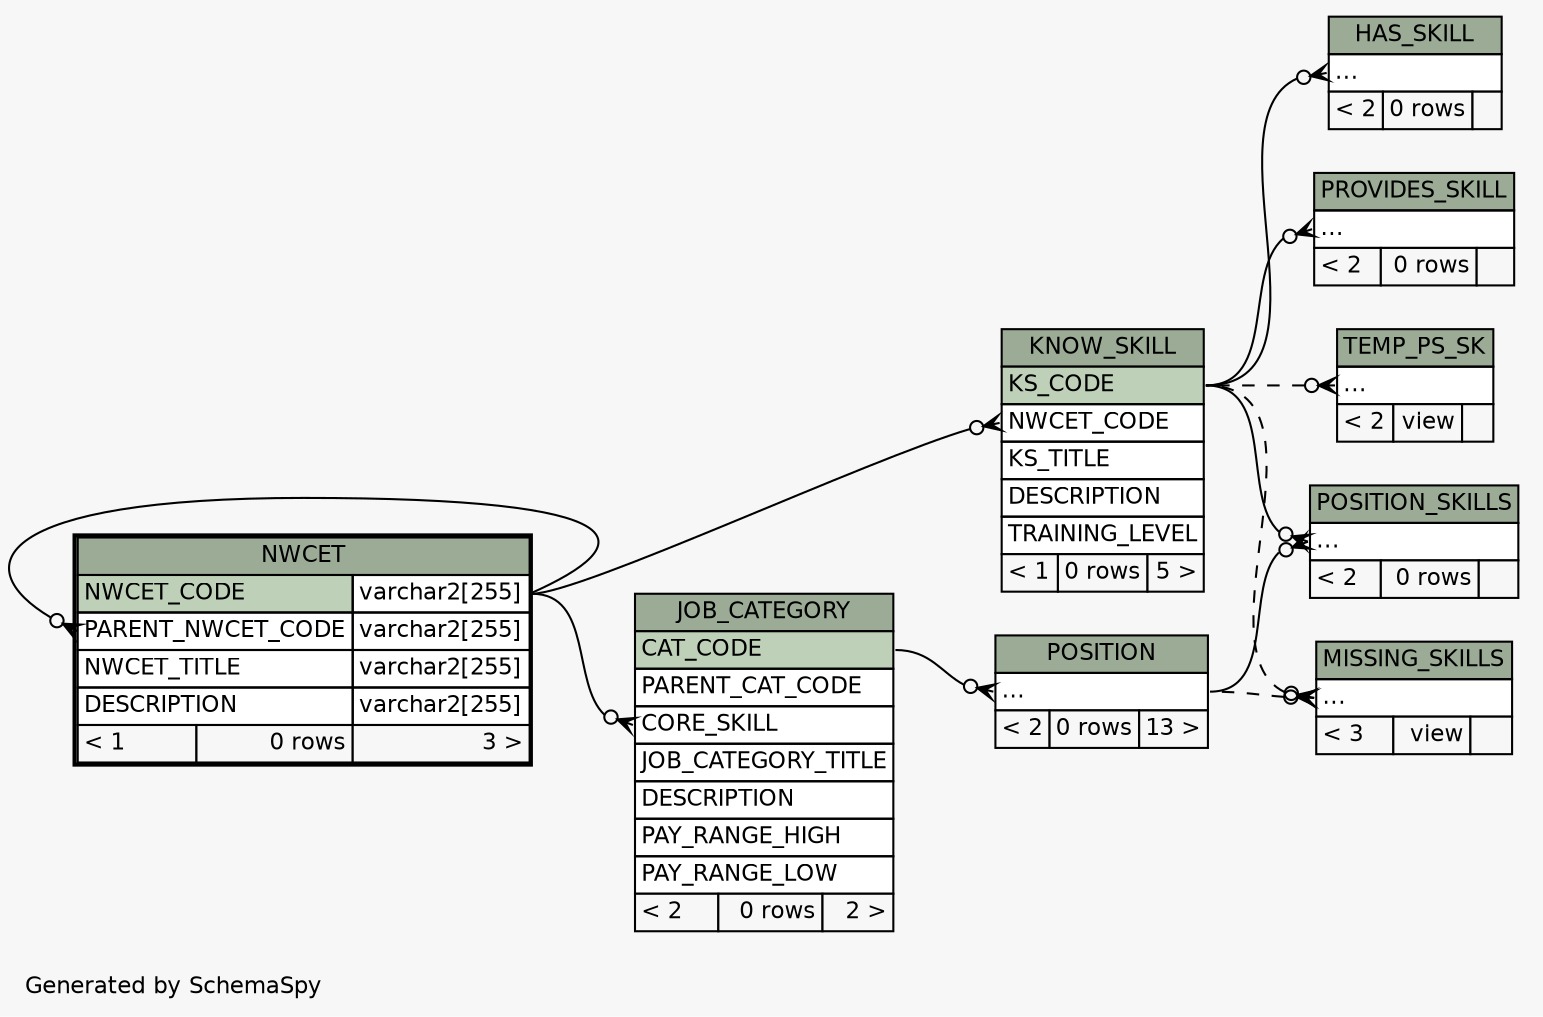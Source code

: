 // dot 2.38.0 on Linux 4.10.0-38-generic
// SchemaSpy rev 590
digraph "impliedTwoDegreesRelationshipsDiagram" {
  graph [
    rankdir="RL"
    bgcolor="#f7f7f7"
    label="\nGenerated by SchemaSpy"
    labeljust="l"
    nodesep="0.18"
    ranksep="0.46"
    fontname="Helvetica"
    fontsize="11"
  ];
  node [
    fontname="Helvetica"
    fontsize="11"
    shape="plaintext"
  ];
  edge [
    arrowsize="0.8"
  ];
  "HAS_SKILL":"elipses":w -> "KNOW_SKILL":"KS_CODE":e [arrowhead=none dir=back arrowtail=crowodot];
  "JOB_CATEGORY":"CORE_SKILL":w -> "NWCET":"NWCET_CODE.type":e [arrowhead=none dir=back arrowtail=crowodot];
  "KNOW_SKILL":"NWCET_CODE":w -> "NWCET":"NWCET_CODE.type":e [arrowhead=none dir=back arrowtail=crowodot];
  "MISSING_SKILLS":"elipses":w -> "KNOW_SKILL":"KS_CODE":e [arrowhead=none dir=back arrowtail=crowodot style=dashed];
  "MISSING_SKILLS":"elipses":w -> "POSITION":"elipses":e [arrowhead=none dir=back arrowtail=crowodot style=dashed];
  "NWCET":"PARENT_NWCET_CODE":w -> "NWCET":"NWCET_CODE.type":e [arrowhead=none dir=back arrowtail=crowodot];
  "POSITION":"elipses":w -> "JOB_CATEGORY":"CAT_CODE":e [arrowhead=none dir=back arrowtail=crowodot];
  "POSITION_SKILLS":"elipses":w -> "KNOW_SKILL":"KS_CODE":e [arrowhead=none dir=back arrowtail=crowodot];
  "POSITION_SKILLS":"elipses":w -> "POSITION":"elipses":e [arrowhead=none dir=back arrowtail=crowodot];
  "PROVIDES_SKILL":"elipses":w -> "KNOW_SKILL":"KS_CODE":e [arrowhead=none dir=back arrowtail=crowodot];
  "TEMP_PS_SK":"elipses":w -> "KNOW_SKILL":"KS_CODE":e [arrowhead=none dir=back arrowtail=crowodot style=dashed];
  "HAS_SKILL" [
    label=<
    <TABLE BORDER="0" CELLBORDER="1" CELLSPACING="0" BGCOLOR="#ffffff">
      <TR><TD COLSPAN="3" BGCOLOR="#9bab96" ALIGN="CENTER">HAS_SKILL</TD></TR>
      <TR><TD PORT="elipses" COLSPAN="3" ALIGN="LEFT">...</TD></TR>
      <TR><TD ALIGN="LEFT" BGCOLOR="#f7f7f7">&lt; 2</TD><TD ALIGN="RIGHT" BGCOLOR="#f7f7f7">0 rows</TD><TD ALIGN="RIGHT" BGCOLOR="#f7f7f7">  </TD></TR>
    </TABLE>>
    URL="HAS_SKILL.html"
    tooltip="HAS_SKILL"
  ];
  "JOB_CATEGORY" [
    label=<
    <TABLE BORDER="0" CELLBORDER="1" CELLSPACING="0" BGCOLOR="#ffffff">
      <TR><TD COLSPAN="3" BGCOLOR="#9bab96" ALIGN="CENTER">JOB_CATEGORY</TD></TR>
      <TR><TD PORT="CAT_CODE" COLSPAN="3" BGCOLOR="#bed1b8" ALIGN="LEFT">CAT_CODE</TD></TR>
      <TR><TD PORT="PARENT_CAT_CODE" COLSPAN="3" ALIGN="LEFT">PARENT_CAT_CODE</TD></TR>
      <TR><TD PORT="CORE_SKILL" COLSPAN="3" ALIGN="LEFT">CORE_SKILL</TD></TR>
      <TR><TD PORT="JOB_CATEGORY_TITLE" COLSPAN="3" ALIGN="LEFT">JOB_CATEGORY_TITLE</TD></TR>
      <TR><TD PORT="DESCRIPTION" COLSPAN="3" ALIGN="LEFT">DESCRIPTION</TD></TR>
      <TR><TD PORT="PAY_RANGE_HIGH" COLSPAN="3" ALIGN="LEFT">PAY_RANGE_HIGH</TD></TR>
      <TR><TD PORT="PAY_RANGE_LOW" COLSPAN="3" ALIGN="LEFT">PAY_RANGE_LOW</TD></TR>
      <TR><TD ALIGN="LEFT" BGCOLOR="#f7f7f7">&lt; 2</TD><TD ALIGN="RIGHT" BGCOLOR="#f7f7f7">0 rows</TD><TD ALIGN="RIGHT" BGCOLOR="#f7f7f7">2 &gt;</TD></TR>
    </TABLE>>
    URL="JOB_CATEGORY.html"
    tooltip="JOB_CATEGORY"
  ];
  "KNOW_SKILL" [
    label=<
    <TABLE BORDER="0" CELLBORDER="1" CELLSPACING="0" BGCOLOR="#ffffff">
      <TR><TD COLSPAN="3" BGCOLOR="#9bab96" ALIGN="CENTER">KNOW_SKILL</TD></TR>
      <TR><TD PORT="KS_CODE" COLSPAN="3" BGCOLOR="#bed1b8" ALIGN="LEFT">KS_CODE</TD></TR>
      <TR><TD PORT="NWCET_CODE" COLSPAN="3" ALIGN="LEFT">NWCET_CODE</TD></TR>
      <TR><TD PORT="KS_TITLE" COLSPAN="3" ALIGN="LEFT">KS_TITLE</TD></TR>
      <TR><TD PORT="DESCRIPTION" COLSPAN="3" ALIGN="LEFT">DESCRIPTION</TD></TR>
      <TR><TD PORT="TRAINING_LEVEL" COLSPAN="3" ALIGN="LEFT">TRAINING_LEVEL</TD></TR>
      <TR><TD ALIGN="LEFT" BGCOLOR="#f7f7f7">&lt; 1</TD><TD ALIGN="RIGHT" BGCOLOR="#f7f7f7">0 rows</TD><TD ALIGN="RIGHT" BGCOLOR="#f7f7f7">5 &gt;</TD></TR>
    </TABLE>>
    URL="KNOW_SKILL.html"
    tooltip="KNOW_SKILL"
  ];
  "MISSING_SKILLS" [
    label=<
    <TABLE BORDER="0" CELLBORDER="1" CELLSPACING="0" BGCOLOR="#ffffff">
      <TR><TD COLSPAN="3" BGCOLOR="#9bab96" ALIGN="CENTER">MISSING_SKILLS</TD></TR>
      <TR><TD PORT="elipses" COLSPAN="3" ALIGN="LEFT">...</TD></TR>
      <TR><TD ALIGN="LEFT" BGCOLOR="#f7f7f7">&lt; 3</TD><TD ALIGN="RIGHT" BGCOLOR="#f7f7f7">view</TD><TD ALIGN="RIGHT" BGCOLOR="#f7f7f7">  </TD></TR>
    </TABLE>>
    URL="MISSING_SKILLS.html"
    tooltip="MISSING_SKILLS"
  ];
  "NWCET" [
    label=<
    <TABLE BORDER="2" CELLBORDER="1" CELLSPACING="0" BGCOLOR="#ffffff">
      <TR><TD COLSPAN="3" BGCOLOR="#9bab96" ALIGN="CENTER">NWCET</TD></TR>
      <TR><TD PORT="NWCET_CODE" COLSPAN="2" BGCOLOR="#bed1b8" ALIGN="LEFT">NWCET_CODE</TD><TD PORT="NWCET_CODE.type" ALIGN="LEFT">varchar2[255]</TD></TR>
      <TR><TD PORT="PARENT_NWCET_CODE" COLSPAN="2" ALIGN="LEFT">PARENT_NWCET_CODE</TD><TD PORT="PARENT_NWCET_CODE.type" ALIGN="LEFT">varchar2[255]</TD></TR>
      <TR><TD PORT="NWCET_TITLE" COLSPAN="2" ALIGN="LEFT">NWCET_TITLE</TD><TD PORT="NWCET_TITLE.type" ALIGN="LEFT">varchar2[255]</TD></TR>
      <TR><TD PORT="DESCRIPTION" COLSPAN="2" ALIGN="LEFT">DESCRIPTION</TD><TD PORT="DESCRIPTION.type" ALIGN="LEFT">varchar2[255]</TD></TR>
      <TR><TD ALIGN="LEFT" BGCOLOR="#f7f7f7">&lt; 1</TD><TD ALIGN="RIGHT" BGCOLOR="#f7f7f7">0 rows</TD><TD ALIGN="RIGHT" BGCOLOR="#f7f7f7">3 &gt;</TD></TR>
    </TABLE>>
    URL="NWCET.html"
    tooltip="NWCET"
  ];
  "POSITION" [
    label=<
    <TABLE BORDER="0" CELLBORDER="1" CELLSPACING="0" BGCOLOR="#ffffff">
      <TR><TD COLSPAN="3" BGCOLOR="#9bab96" ALIGN="CENTER">POSITION</TD></TR>
      <TR><TD PORT="elipses" COLSPAN="3" ALIGN="LEFT">...</TD></TR>
      <TR><TD ALIGN="LEFT" BGCOLOR="#f7f7f7">&lt; 2</TD><TD ALIGN="RIGHT" BGCOLOR="#f7f7f7">0 rows</TD><TD ALIGN="RIGHT" BGCOLOR="#f7f7f7">13 &gt;</TD></TR>
    </TABLE>>
    URL="POSITION.html"
    tooltip="POSITION"
  ];
  "POSITION_SKILLS" [
    label=<
    <TABLE BORDER="0" CELLBORDER="1" CELLSPACING="0" BGCOLOR="#ffffff">
      <TR><TD COLSPAN="3" BGCOLOR="#9bab96" ALIGN="CENTER">POSITION_SKILLS</TD></TR>
      <TR><TD PORT="elipses" COLSPAN="3" ALIGN="LEFT">...</TD></TR>
      <TR><TD ALIGN="LEFT" BGCOLOR="#f7f7f7">&lt; 2</TD><TD ALIGN="RIGHT" BGCOLOR="#f7f7f7">0 rows</TD><TD ALIGN="RIGHT" BGCOLOR="#f7f7f7">  </TD></TR>
    </TABLE>>
    URL="POSITION_SKILLS.html"
    tooltip="POSITION_SKILLS"
  ];
  "PROVIDES_SKILL" [
    label=<
    <TABLE BORDER="0" CELLBORDER="1" CELLSPACING="0" BGCOLOR="#ffffff">
      <TR><TD COLSPAN="3" BGCOLOR="#9bab96" ALIGN="CENTER">PROVIDES_SKILL</TD></TR>
      <TR><TD PORT="elipses" COLSPAN="3" ALIGN="LEFT">...</TD></TR>
      <TR><TD ALIGN="LEFT" BGCOLOR="#f7f7f7">&lt; 2</TD><TD ALIGN="RIGHT" BGCOLOR="#f7f7f7">0 rows</TD><TD ALIGN="RIGHT" BGCOLOR="#f7f7f7">  </TD></TR>
    </TABLE>>
    URL="PROVIDES_SKILL.html"
    tooltip="PROVIDES_SKILL"
  ];
  "TEMP_PS_SK" [
    label=<
    <TABLE BORDER="0" CELLBORDER="1" CELLSPACING="0" BGCOLOR="#ffffff">
      <TR><TD COLSPAN="3" BGCOLOR="#9bab96" ALIGN="CENTER">TEMP_PS_SK</TD></TR>
      <TR><TD PORT="elipses" COLSPAN="3" ALIGN="LEFT">...</TD></TR>
      <TR><TD ALIGN="LEFT" BGCOLOR="#f7f7f7">&lt; 2</TD><TD ALIGN="RIGHT" BGCOLOR="#f7f7f7">view</TD><TD ALIGN="RIGHT" BGCOLOR="#f7f7f7">  </TD></TR>
    </TABLE>>
    URL="TEMP_PS_SK.html"
    tooltip="TEMP_PS_SK"
  ];
}
